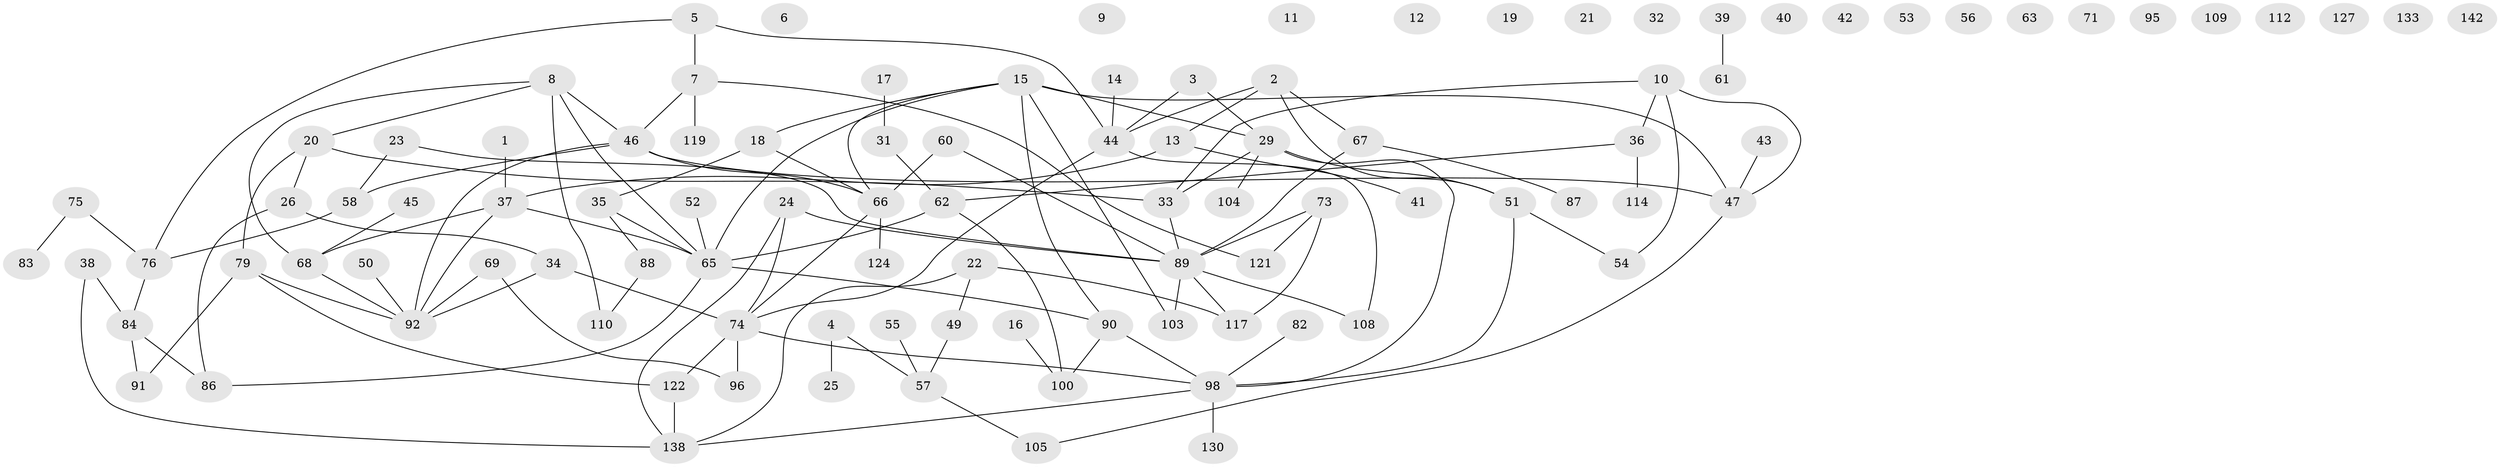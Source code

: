 // Generated by graph-tools (version 1.1) at 2025/23/03/03/25 07:23:28]
// undirected, 101 vertices, 123 edges
graph export_dot {
graph [start="1"]
  node [color=gray90,style=filled];
  1;
  2 [super="+135"];
  3;
  4;
  5;
  6;
  7 [super="+27"];
  8 [super="+59"];
  9;
  10;
  11;
  12;
  13 [super="+118"];
  14;
  15 [super="+129"];
  16 [super="+30"];
  17;
  18 [super="+116"];
  19;
  20 [super="+134"];
  21;
  22;
  23 [super="+111"];
  24;
  25;
  26 [super="+28"];
  29 [super="+132"];
  31 [super="+107"];
  32;
  33;
  34 [super="+113"];
  35 [super="+126"];
  36 [super="+80"];
  37 [super="+123"];
  38;
  39 [super="+101"];
  40;
  41;
  42;
  43 [super="+106"];
  44 [super="+128"];
  45;
  46 [super="+48"];
  47 [super="+99"];
  49;
  50;
  51 [super="+64"];
  52;
  53;
  54;
  55;
  56;
  57 [super="+78"];
  58;
  60;
  61;
  62 [super="+137"];
  63;
  65 [super="+81"];
  66 [super="+72"];
  67 [super="+102"];
  68 [super="+70"];
  69;
  71;
  73 [super="+141"];
  74 [super="+77"];
  75;
  76 [super="+85"];
  79 [super="+93"];
  82;
  83;
  84 [super="+131"];
  86;
  87;
  88;
  89 [super="+120"];
  90 [super="+94"];
  91;
  92 [super="+97"];
  95;
  96;
  98 [super="+136"];
  100 [super="+143"];
  103;
  104 [super="+115"];
  105;
  108;
  109;
  110;
  112;
  114;
  117 [super="+139"];
  119;
  121;
  122;
  124 [super="+125"];
  127;
  130;
  133;
  138 [super="+140"];
  142;
  1 -- 37;
  2 -- 13;
  2 -- 44;
  2 -- 51;
  2 -- 67;
  3 -- 29;
  3 -- 44;
  4 -- 25;
  4 -- 57;
  5 -- 76;
  5 -- 44;
  5 -- 7;
  7 -- 119;
  7 -- 121;
  7 -- 46;
  8 -- 20;
  8 -- 46;
  8 -- 110;
  8 -- 65;
  8 -- 68;
  10 -- 33;
  10 -- 54;
  10 -- 47;
  10 -- 36;
  13 -- 37;
  13 -- 41;
  14 -- 44;
  15 -- 29;
  15 -- 65;
  15 -- 90;
  15 -- 66;
  15 -- 18;
  15 -- 103;
  15 -- 47;
  16 -- 100;
  17 -- 31;
  18 -- 66 [weight=2];
  18 -- 35;
  20 -- 33;
  20 -- 79;
  20 -- 26;
  22 -- 49;
  22 -- 117;
  22 -- 138;
  23 -- 58;
  23 -- 89;
  24 -- 74;
  24 -- 89;
  24 -- 138;
  26 -- 86;
  26 -- 34;
  29 -- 104;
  29 -- 33;
  29 -- 98;
  29 -- 51;
  31 -- 62;
  33 -- 89;
  34 -- 92;
  34 -- 74;
  35 -- 88;
  35 -- 65;
  36 -- 114;
  36 -- 62;
  37 -- 92;
  37 -- 65;
  37 -- 68;
  38 -- 84;
  38 -- 138;
  39 -- 61;
  43 -- 47;
  44 -- 74;
  44 -- 108;
  45 -- 68;
  46 -- 58;
  46 -- 66;
  46 -- 47;
  46 -- 92;
  47 -- 105;
  49 -- 57;
  50 -- 92;
  51 -- 54;
  51 -- 98;
  52 -- 65;
  55 -- 57;
  57 -- 105;
  58 -- 76;
  60 -- 89;
  60 -- 66;
  62 -- 65;
  62 -- 100;
  65 -- 90;
  65 -- 86;
  66 -- 124;
  66 -- 74;
  67 -- 89;
  67 -- 87;
  68 -- 92;
  69 -- 92;
  69 -- 96;
  73 -- 89;
  73 -- 121;
  73 -- 117;
  74 -- 96;
  74 -- 122;
  74 -- 98;
  75 -- 76;
  75 -- 83;
  76 -- 84;
  79 -- 122;
  79 -- 91;
  79 -- 92;
  82 -- 98;
  84 -- 91;
  84 -- 86;
  88 -- 110;
  89 -- 103;
  89 -- 108;
  89 -- 117 [weight=2];
  90 -- 100;
  90 -- 98;
  98 -- 130;
  98 -- 138;
  122 -- 138;
}
